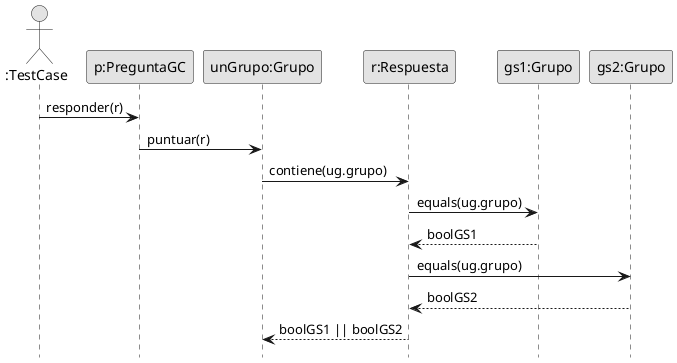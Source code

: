 @startuml unTurno
skinparam monochrome true
hide footbox
skinparam classAttributeIconSize 0


actor ":TestCase" as tc
participant "p:PreguntaGC" as p
participant "unGrupo:Grupo" as ug
participant "r:Respuesta" as r
participant "gs1:Grupo" as gs1
participant "gs2:Grupo" as gs2

tc -> p: responder(r)
p -> ug: puntuar(r)
ug -> r: contiene(ug.grupo)
r -> gs1: equals(ug.grupo)
r <-- gs1: boolGS1
r -> gs2: equals(ug.grupo)
r <-- gs2: boolGS2
ug <-- r: boolGS1 || boolGS2
@enduml